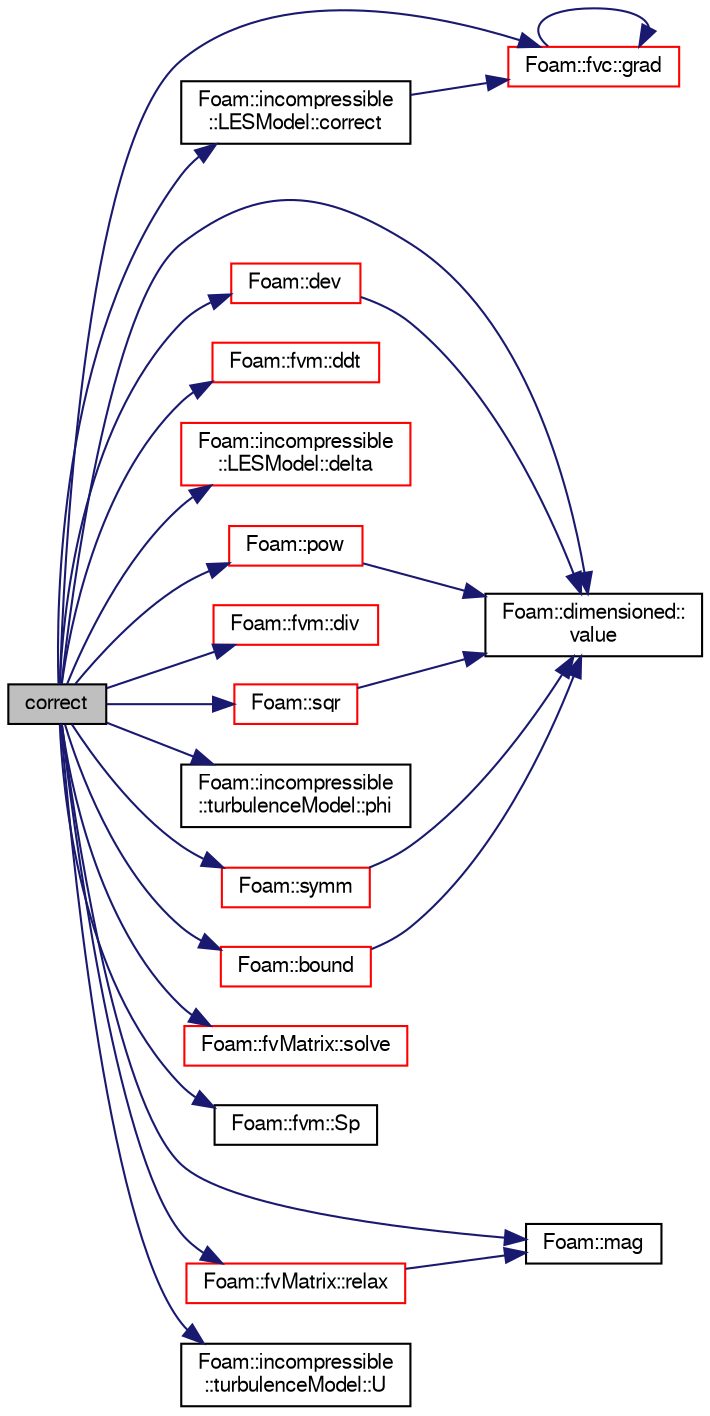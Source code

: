 digraph "correct"
{
  bgcolor="transparent";
  edge [fontname="FreeSans",fontsize="10",labelfontname="FreeSans",labelfontsize="10"];
  node [fontname="FreeSans",fontsize="10",shape=record];
  rankdir="LR";
  Node446 [label="correct",height=0.2,width=0.4,color="black", fillcolor="grey75", style="filled", fontcolor="black"];
  Node446 -> Node447 [color="midnightblue",fontsize="10",style="solid",fontname="FreeSans"];
  Node447 [label="Foam::bound",height=0.2,width=0.4,color="red",URL="$a21124.html#a334b2a2d0ce7997d360f7a018174a077",tooltip="Bound the given scalar field if it has gone unbounded. "];
  Node447 -> Node698 [color="midnightblue",fontsize="10",style="solid",fontname="FreeSans"];
  Node698 [label="Foam::dimensioned::\lvalue",height=0.2,width=0.4,color="black",URL="$a26366.html#a7948200a26c85fc3a83ffa510a91d668",tooltip="Return const reference to value. "];
  Node446 -> Node761 [color="midnightblue",fontsize="10",style="solid",fontname="FreeSans"];
  Node761 [label="Foam::incompressible\l::LESModel::correct",height=0.2,width=0.4,color="black",URL="$a30874.html#a3ae44b28050c3aa494c1d8e18cf618c1",tooltip="Correct Eddy-Viscosity and related properties. "];
  Node761 -> Node762 [color="midnightblue",fontsize="10",style="solid",fontname="FreeSans"];
  Node762 [label="Foam::fvc::grad",height=0.2,width=0.4,color="red",URL="$a21134.html#a7c00ec90ecc15ed3005255e42c52827a"];
  Node762 -> Node762 [color="midnightblue",fontsize="10",style="solid",fontname="FreeSans"];
  Node446 -> Node764 [color="midnightblue",fontsize="10",style="solid",fontname="FreeSans"];
  Node764 [label="Foam::fvm::ddt",height=0.2,width=0.4,color="red",URL="$a21135.html#a2d88eca98ab69b84af7ddb96e35f5a44"];
  Node446 -> Node765 [color="midnightblue",fontsize="10",style="solid",fontname="FreeSans"];
  Node765 [label="Foam::incompressible\l::LESModel::delta",height=0.2,width=0.4,color="red",URL="$a30874.html#a5673fef691ba7a897c8043a8fc9a4ce0",tooltip="Access function to filter width. "];
  Node446 -> Node767 [color="midnightblue",fontsize="10",style="solid",fontname="FreeSans"];
  Node767 [label="Foam::dev",height=0.2,width=0.4,color="red",URL="$a21124.html#a042ede1d98e91923a7cc5e14e9f86854"];
  Node767 -> Node698 [color="midnightblue",fontsize="10",style="solid",fontname="FreeSans"];
  Node446 -> Node768 [color="midnightblue",fontsize="10",style="solid",fontname="FreeSans"];
  Node768 [label="Foam::fvm::div",height=0.2,width=0.4,color="red",URL="$a21135.html#a058dd4757c11ae656c8d576632b33d25"];
  Node446 -> Node762 [color="midnightblue",fontsize="10",style="solid",fontname="FreeSans"];
  Node446 -> Node548 [color="midnightblue",fontsize="10",style="solid",fontname="FreeSans"];
  Node548 [label="Foam::mag",height=0.2,width=0.4,color="black",URL="$a21124.html#a929da2a3fdcf3dacbbe0487d3a330dae"];
  Node446 -> Node777 [color="midnightblue",fontsize="10",style="solid",fontname="FreeSans"];
  Node777 [label="Foam::incompressible\l::turbulenceModel::phi",height=0.2,width=0.4,color="black",URL="$a31102.html#afa376adc6cc59952d2f6f2ad38bba068",tooltip="Access function to flux field. "];
  Node446 -> Node725 [color="midnightblue",fontsize="10",style="solid",fontname="FreeSans"];
  Node725 [label="Foam::pow",height=0.2,width=0.4,color="red",URL="$a21124.html#a7500c8e9d27a442adc75e287de074c7c"];
  Node725 -> Node698 [color="midnightblue",fontsize="10",style="solid",fontname="FreeSans"];
  Node446 -> Node778 [color="midnightblue",fontsize="10",style="solid",fontname="FreeSans"];
  Node778 [label="Foam::fvMatrix::relax",height=0.2,width=0.4,color="red",URL="$a22358.html#a06343b944c91a56352ebf646011c212e",tooltip="Relax matrix (for steady-state solution). "];
  Node778 -> Node548 [color="midnightblue",fontsize="10",style="solid",fontname="FreeSans"];
  Node446 -> Node842 [color="midnightblue",fontsize="10",style="solid",fontname="FreeSans"];
  Node842 [label="Foam::fvMatrix::solve",height=0.2,width=0.4,color="red",URL="$a22358.html#a35eb51dd72f0a6b19d161fe7f7e6b9c8",tooltip="Solve segregated or coupled returning the solution statistics. "];
  Node446 -> Node882 [color="midnightblue",fontsize="10",style="solid",fontname="FreeSans"];
  Node882 [label="Foam::fvm::Sp",height=0.2,width=0.4,color="black",URL="$a21135.html#a67e0938495ebeac7ad57361957720554"];
  Node446 -> Node883 [color="midnightblue",fontsize="10",style="solid",fontname="FreeSans"];
  Node883 [label="Foam::sqr",height=0.2,width=0.4,color="red",URL="$a21124.html#a277dc11c581d53826ab5090b08f3b17b"];
  Node883 -> Node698 [color="midnightblue",fontsize="10",style="solid",fontname="FreeSans"];
  Node446 -> Node884 [color="midnightblue",fontsize="10",style="solid",fontname="FreeSans"];
  Node884 [label="Foam::symm",height=0.2,width=0.4,color="red",URL="$a21124.html#a112755faabb5ff081d7a25a936a1d3c4"];
  Node884 -> Node698 [color="midnightblue",fontsize="10",style="solid",fontname="FreeSans"];
  Node446 -> Node885 [color="midnightblue",fontsize="10",style="solid",fontname="FreeSans"];
  Node885 [label="Foam::incompressible\l::turbulenceModel::U",height=0.2,width=0.4,color="black",URL="$a31102.html#a536d168d7b335fe81f506f232b5b4872",tooltip="Access function to velocity field. "];
  Node446 -> Node698 [color="midnightblue",fontsize="10",style="solid",fontname="FreeSans"];
}
